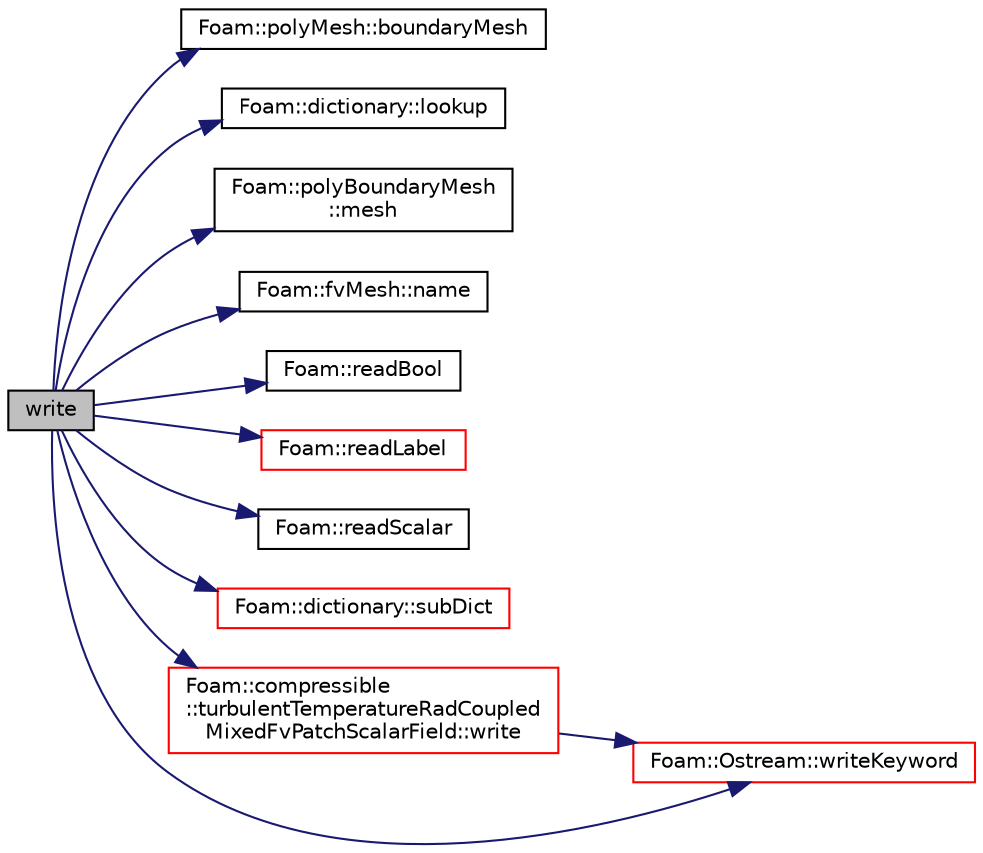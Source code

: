 digraph "write"
{
  bgcolor="transparent";
  edge [fontname="Helvetica",fontsize="10",labelfontname="Helvetica",labelfontsize="10"];
  node [fontname="Helvetica",fontsize="10",shape=record];
  rankdir="LR";
  Node1 [label="write",height=0.2,width=0.4,color="black", fillcolor="grey75", style="filled", fontcolor="black"];
  Node1 -> Node2 [color="midnightblue",fontsize="10",style="solid",fontname="Helvetica"];
  Node2 [label="Foam::polyMesh::boundaryMesh",height=0.2,width=0.4,color="black",URL="$a01916.html#a6b7f5ba89250dbd7a1c6c7860ab60fe3",tooltip="Return boundary mesh. "];
  Node1 -> Node3 [color="midnightblue",fontsize="10",style="solid",fontname="Helvetica"];
  Node3 [label="Foam::dictionary::lookup",height=0.2,width=0.4,color="black",URL="$a00524.html#a8baab402d653d6e789f67c57e23a5b59",tooltip="Find and return an entry data stream. "];
  Node1 -> Node4 [color="midnightblue",fontsize="10",style="solid",fontname="Helvetica"];
  Node4 [label="Foam::polyBoundaryMesh\l::mesh",height=0.2,width=0.4,color="black",URL="$a01910.html#aa51573bc757d5d5bb058db0464886447",tooltip="Return the mesh reference. "];
  Node1 -> Node5 [color="midnightblue",fontsize="10",style="solid",fontname="Helvetica"];
  Node5 [label="Foam::fvMesh::name",height=0.2,width=0.4,color="black",URL="$a00876.html#a75b72488d2e82151b025744974919d5d",tooltip="Return reference to name. "];
  Node1 -> Node6 [color="midnightblue",fontsize="10",style="solid",fontname="Helvetica"];
  Node6 [label="Foam::readBool",height=0.2,width=0.4,color="black",URL="$a10725.html#a128e6922f1b49f939c43266d8ad70ab8"];
  Node1 -> Node7 [color="midnightblue",fontsize="10",style="solid",fontname="Helvetica"];
  Node7 [label="Foam::readLabel",height=0.2,width=0.4,color="red",URL="$a10725.html#abb09fbcf651d29208982dd7a601b606f"];
  Node1 -> Node8 [color="midnightblue",fontsize="10",style="solid",fontname="Helvetica"];
  Node8 [label="Foam::readScalar",height=0.2,width=0.4,color="black",URL="$a10725.html#a828d57f6d9b9806c086a3f840a147115",tooltip="Read whole of buf as a scalar. Return true if succesful. "];
  Node1 -> Node9 [color="midnightblue",fontsize="10",style="solid",fontname="Helvetica"];
  Node9 [label="Foam::dictionary::subDict",height=0.2,width=0.4,color="red",URL="$a00524.html#a42a549aa3e2c88399585b6462f6dbeb3",tooltip="Find and return a sub-dictionary. "];
  Node1 -> Node10 [color="midnightblue",fontsize="10",style="solid",fontname="Helvetica"];
  Node10 [label="Foam::compressible\l::turbulentTemperatureRadCoupled\lMixedFvPatchScalarField::write",height=0.2,width=0.4,color="red",URL="$a02706.html#a0941061ad5a26be83b4107d05750ace6",tooltip="Write. "];
  Node10 -> Node11 [color="midnightblue",fontsize="10",style="solid",fontname="Helvetica"];
  Node11 [label="Foam::Ostream::writeKeyword",height=0.2,width=0.4,color="red",URL="$a01736.html#a3c58b2bb9174ea3c4a5fa58095d1290e",tooltip="Write the keyword followed by an appropriate indentation. "];
  Node1 -> Node11 [color="midnightblue",fontsize="10",style="solid",fontname="Helvetica"];
}

